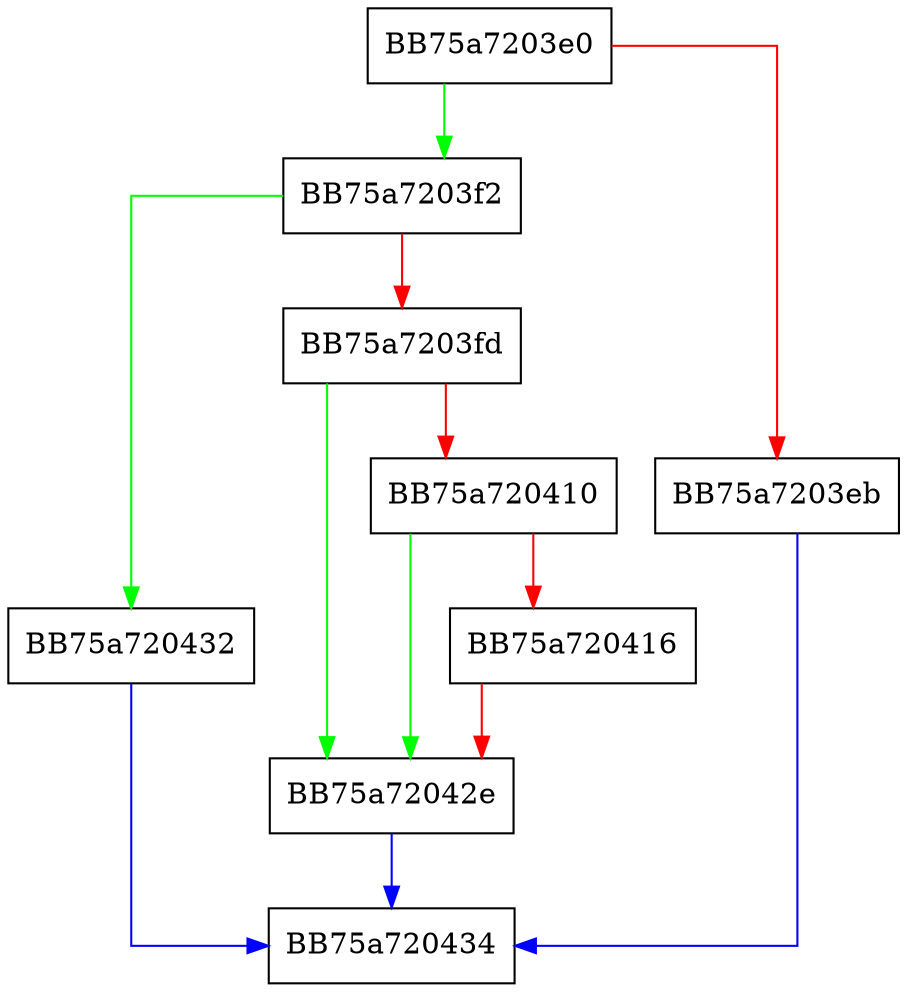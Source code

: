 digraph Mount {
  node [shape="box"];
  graph [splines=ortho];
  BB75a7203e0 -> BB75a7203f2 [color="green"];
  BB75a7203e0 -> BB75a7203eb [color="red"];
  BB75a7203eb -> BB75a720434 [color="blue"];
  BB75a7203f2 -> BB75a720432 [color="green"];
  BB75a7203f2 -> BB75a7203fd [color="red"];
  BB75a7203fd -> BB75a72042e [color="green"];
  BB75a7203fd -> BB75a720410 [color="red"];
  BB75a720410 -> BB75a72042e [color="green"];
  BB75a720410 -> BB75a720416 [color="red"];
  BB75a720416 -> BB75a72042e [color="red"];
  BB75a72042e -> BB75a720434 [color="blue"];
  BB75a720432 -> BB75a720434 [color="blue"];
}